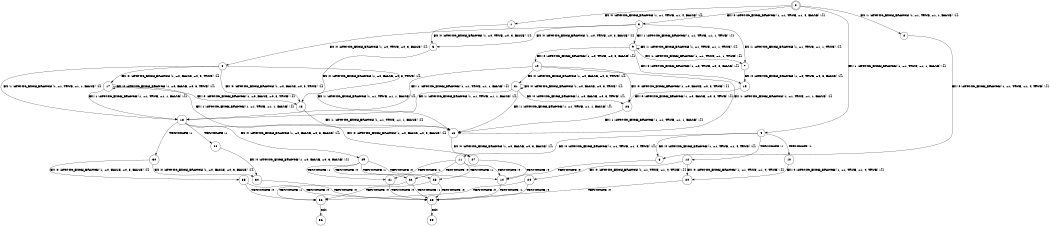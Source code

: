 digraph BCG {
size = "7, 10.5";
center = TRUE;
node [shape = circle];
0 [peripheries = 2];
0 -> 1 [label = "EX !0 !ATOMIC_EXCH_BRANCH (1, +1, TRUE, +1, 4, FALSE) !{}"];
0 -> 2 [label = "EX !1 !ATOMIC_EXCH_BRANCH (1, +1, TRUE, +1, 1, FALSE) !{}"];
0 -> 3 [label = "EX !0 !ATOMIC_EXCH_BRANCH (1, +1, TRUE, +1, 4, FALSE) !{}"];
0 -> 4 [label = "EX !1 !ATOMIC_EXCH_BRANCH (1, +1, TRUE, +1, 1, FALSE) !{}"];
1 -> 5 [label = "EX !0 !ATOMIC_EXCH_BRANCH (1, +0, TRUE, +0, 3, FALSE) !{}"];
2 -> 6 [label = "EX !0 !ATOMIC_EXCH_BRANCH (1, +1, TRUE, +1, 4, TRUE) !{}"];
3 -> 5 [label = "EX !0 !ATOMIC_EXCH_BRANCH (1, +0, TRUE, +0, 3, FALSE) !{}"];
3 -> 7 [label = "EX !1 !ATOMIC_EXCH_BRANCH (1, +1, TRUE, +1, 1, TRUE) !{}"];
3 -> 8 [label = "EX !0 !ATOMIC_EXCH_BRANCH (1, +0, TRUE, +0, 3, FALSE) !{}"];
3 -> 9 [label = "EX !1 !ATOMIC_EXCH_BRANCH (1, +1, TRUE, +1, 1, TRUE) !{}"];
4 -> 6 [label = "EX !0 !ATOMIC_EXCH_BRANCH (1, +1, TRUE, +1, 4, TRUE) !{}"];
4 -> 10 [label = "TERMINATE !1"];
4 -> 11 [label = "EX !0 !ATOMIC_EXCH_BRANCH (1, +1, TRUE, +1, 4, TRUE) !{}"];
4 -> 12 [label = "TERMINATE !1"];
5 -> 13 [label = "EX !0 !ATOMIC_EXCH_BRANCH (1, +0, FALSE, +0, 3, TRUE) !{}"];
6 -> 14 [label = "TERMINATE !0"];
7 -> 15 [label = "EX !0 !ATOMIC_EXCH_BRANCH (1, +0, TRUE, +0, 3, FALSE) !{}"];
8 -> 13 [label = "EX !0 !ATOMIC_EXCH_BRANCH (1, +0, FALSE, +0, 3, TRUE) !{}"];
8 -> 16 [label = "EX !1 !ATOMIC_EXCH_BRANCH (1, +1, TRUE, +1, 1, FALSE) !{}"];
8 -> 17 [label = "EX !0 !ATOMIC_EXCH_BRANCH (1, +0, FALSE, +0, 3, TRUE) !{}"];
8 -> 18 [label = "EX !1 !ATOMIC_EXCH_BRANCH (1, +1, TRUE, +1, 1, FALSE) !{}"];
9 -> 15 [label = "EX !0 !ATOMIC_EXCH_BRANCH (1, +0, TRUE, +0, 3, FALSE) !{}"];
9 -> 7 [label = "EX !1 !ATOMIC_EXCH_BRANCH (1, +1, TRUE, +1, 1, TRUE) !{}"];
9 -> 19 [label = "EX !0 !ATOMIC_EXCH_BRANCH (1, +0, TRUE, +0, 3, FALSE) !{}"];
9 -> 9 [label = "EX !1 !ATOMIC_EXCH_BRANCH (1, +1, TRUE, +1, 1, TRUE) !{}"];
10 -> 20 [label = "EX !0 !ATOMIC_EXCH_BRANCH (1, +1, TRUE, +1, 4, TRUE) !{}"];
11 -> 14 [label = "TERMINATE !0"];
11 -> 21 [label = "TERMINATE !1"];
11 -> 22 [label = "TERMINATE !0"];
11 -> 23 [label = "TERMINATE !1"];
12 -> 20 [label = "EX !0 !ATOMIC_EXCH_BRANCH (1, +1, TRUE, +1, 4, TRUE) !{}"];
12 -> 24 [label = "EX !0 !ATOMIC_EXCH_BRANCH (1, +1, TRUE, +1, 4, TRUE) !{}"];
13 -> 16 [label = "EX !1 !ATOMIC_EXCH_BRANCH (1, +1, TRUE, +1, 1, FALSE) !{}"];
14 -> 25 [label = "TERMINATE !1"];
15 -> 26 [label = "EX !0 !ATOMIC_EXCH_BRANCH (1, +0, FALSE, +0, 3, TRUE) !{}"];
16 -> 27 [label = "EX !0 !ATOMIC_EXCH_BRANCH (1, +0, FALSE, +0, 3, FALSE) !{}"];
17 -> 13 [label = "EX !0 !ATOMIC_EXCH_BRANCH (1, +0, FALSE, +0, 3, TRUE) !{}"];
17 -> 16 [label = "EX !1 !ATOMIC_EXCH_BRANCH (1, +1, TRUE, +1, 1, FALSE) !{}"];
17 -> 17 [label = "EX !0 !ATOMIC_EXCH_BRANCH (1, +0, FALSE, +0, 3, TRUE) !{}"];
17 -> 18 [label = "EX !1 !ATOMIC_EXCH_BRANCH (1, +1, TRUE, +1, 1, FALSE) !{}"];
18 -> 27 [label = "EX !0 !ATOMIC_EXCH_BRANCH (1, +0, FALSE, +0, 3, FALSE) !{}"];
18 -> 28 [label = "TERMINATE !1"];
18 -> 29 [label = "EX !0 !ATOMIC_EXCH_BRANCH (1, +0, FALSE, +0, 3, FALSE) !{}"];
18 -> 30 [label = "TERMINATE !1"];
19 -> 26 [label = "EX !0 !ATOMIC_EXCH_BRANCH (1, +0, FALSE, +0, 3, TRUE) !{}"];
19 -> 16 [label = "EX !1 !ATOMIC_EXCH_BRANCH (1, +1, TRUE, +1, 1, FALSE) !{}"];
19 -> 31 [label = "EX !0 !ATOMIC_EXCH_BRANCH (1, +0, FALSE, +0, 3, TRUE) !{}"];
19 -> 18 [label = "EX !1 !ATOMIC_EXCH_BRANCH (1, +1, TRUE, +1, 1, FALSE) !{}"];
20 -> 25 [label = "TERMINATE !0"];
21 -> 25 [label = "TERMINATE !0"];
22 -> 25 [label = "TERMINATE !1"];
22 -> 32 [label = "TERMINATE !1"];
23 -> 25 [label = "TERMINATE !0"];
23 -> 32 [label = "TERMINATE !0"];
24 -> 25 [label = "TERMINATE !0"];
24 -> 32 [label = "TERMINATE !0"];
25 -> 33 [label = "exit"];
26 -> 16 [label = "EX !1 !ATOMIC_EXCH_BRANCH (1, +1, TRUE, +1, 1, FALSE) !{}"];
27 -> 14 [label = "TERMINATE !0"];
28 -> 34 [label = "EX !0 !ATOMIC_EXCH_BRANCH (1, +0, FALSE, +0, 3, FALSE) !{}"];
29 -> 14 [label = "TERMINATE !0"];
29 -> 21 [label = "TERMINATE !1"];
29 -> 22 [label = "TERMINATE !0"];
29 -> 23 [label = "TERMINATE !1"];
30 -> 34 [label = "EX !0 !ATOMIC_EXCH_BRANCH (1, +0, FALSE, +0, 3, FALSE) !{}"];
30 -> 35 [label = "EX !0 !ATOMIC_EXCH_BRANCH (1, +0, FALSE, +0, 3, FALSE) !{}"];
31 -> 26 [label = "EX !0 !ATOMIC_EXCH_BRANCH (1, +0, FALSE, +0, 3, TRUE) !{}"];
31 -> 16 [label = "EX !1 !ATOMIC_EXCH_BRANCH (1, +1, TRUE, +1, 1, FALSE) !{}"];
31 -> 31 [label = "EX !0 !ATOMIC_EXCH_BRANCH (1, +0, FALSE, +0, 3, TRUE) !{}"];
31 -> 18 [label = "EX !1 !ATOMIC_EXCH_BRANCH (1, +1, TRUE, +1, 1, FALSE) !{}"];
32 -> 36 [label = "exit"];
34 -> 25 [label = "TERMINATE !0"];
35 -> 25 [label = "TERMINATE !0"];
35 -> 32 [label = "TERMINATE !0"];
}
